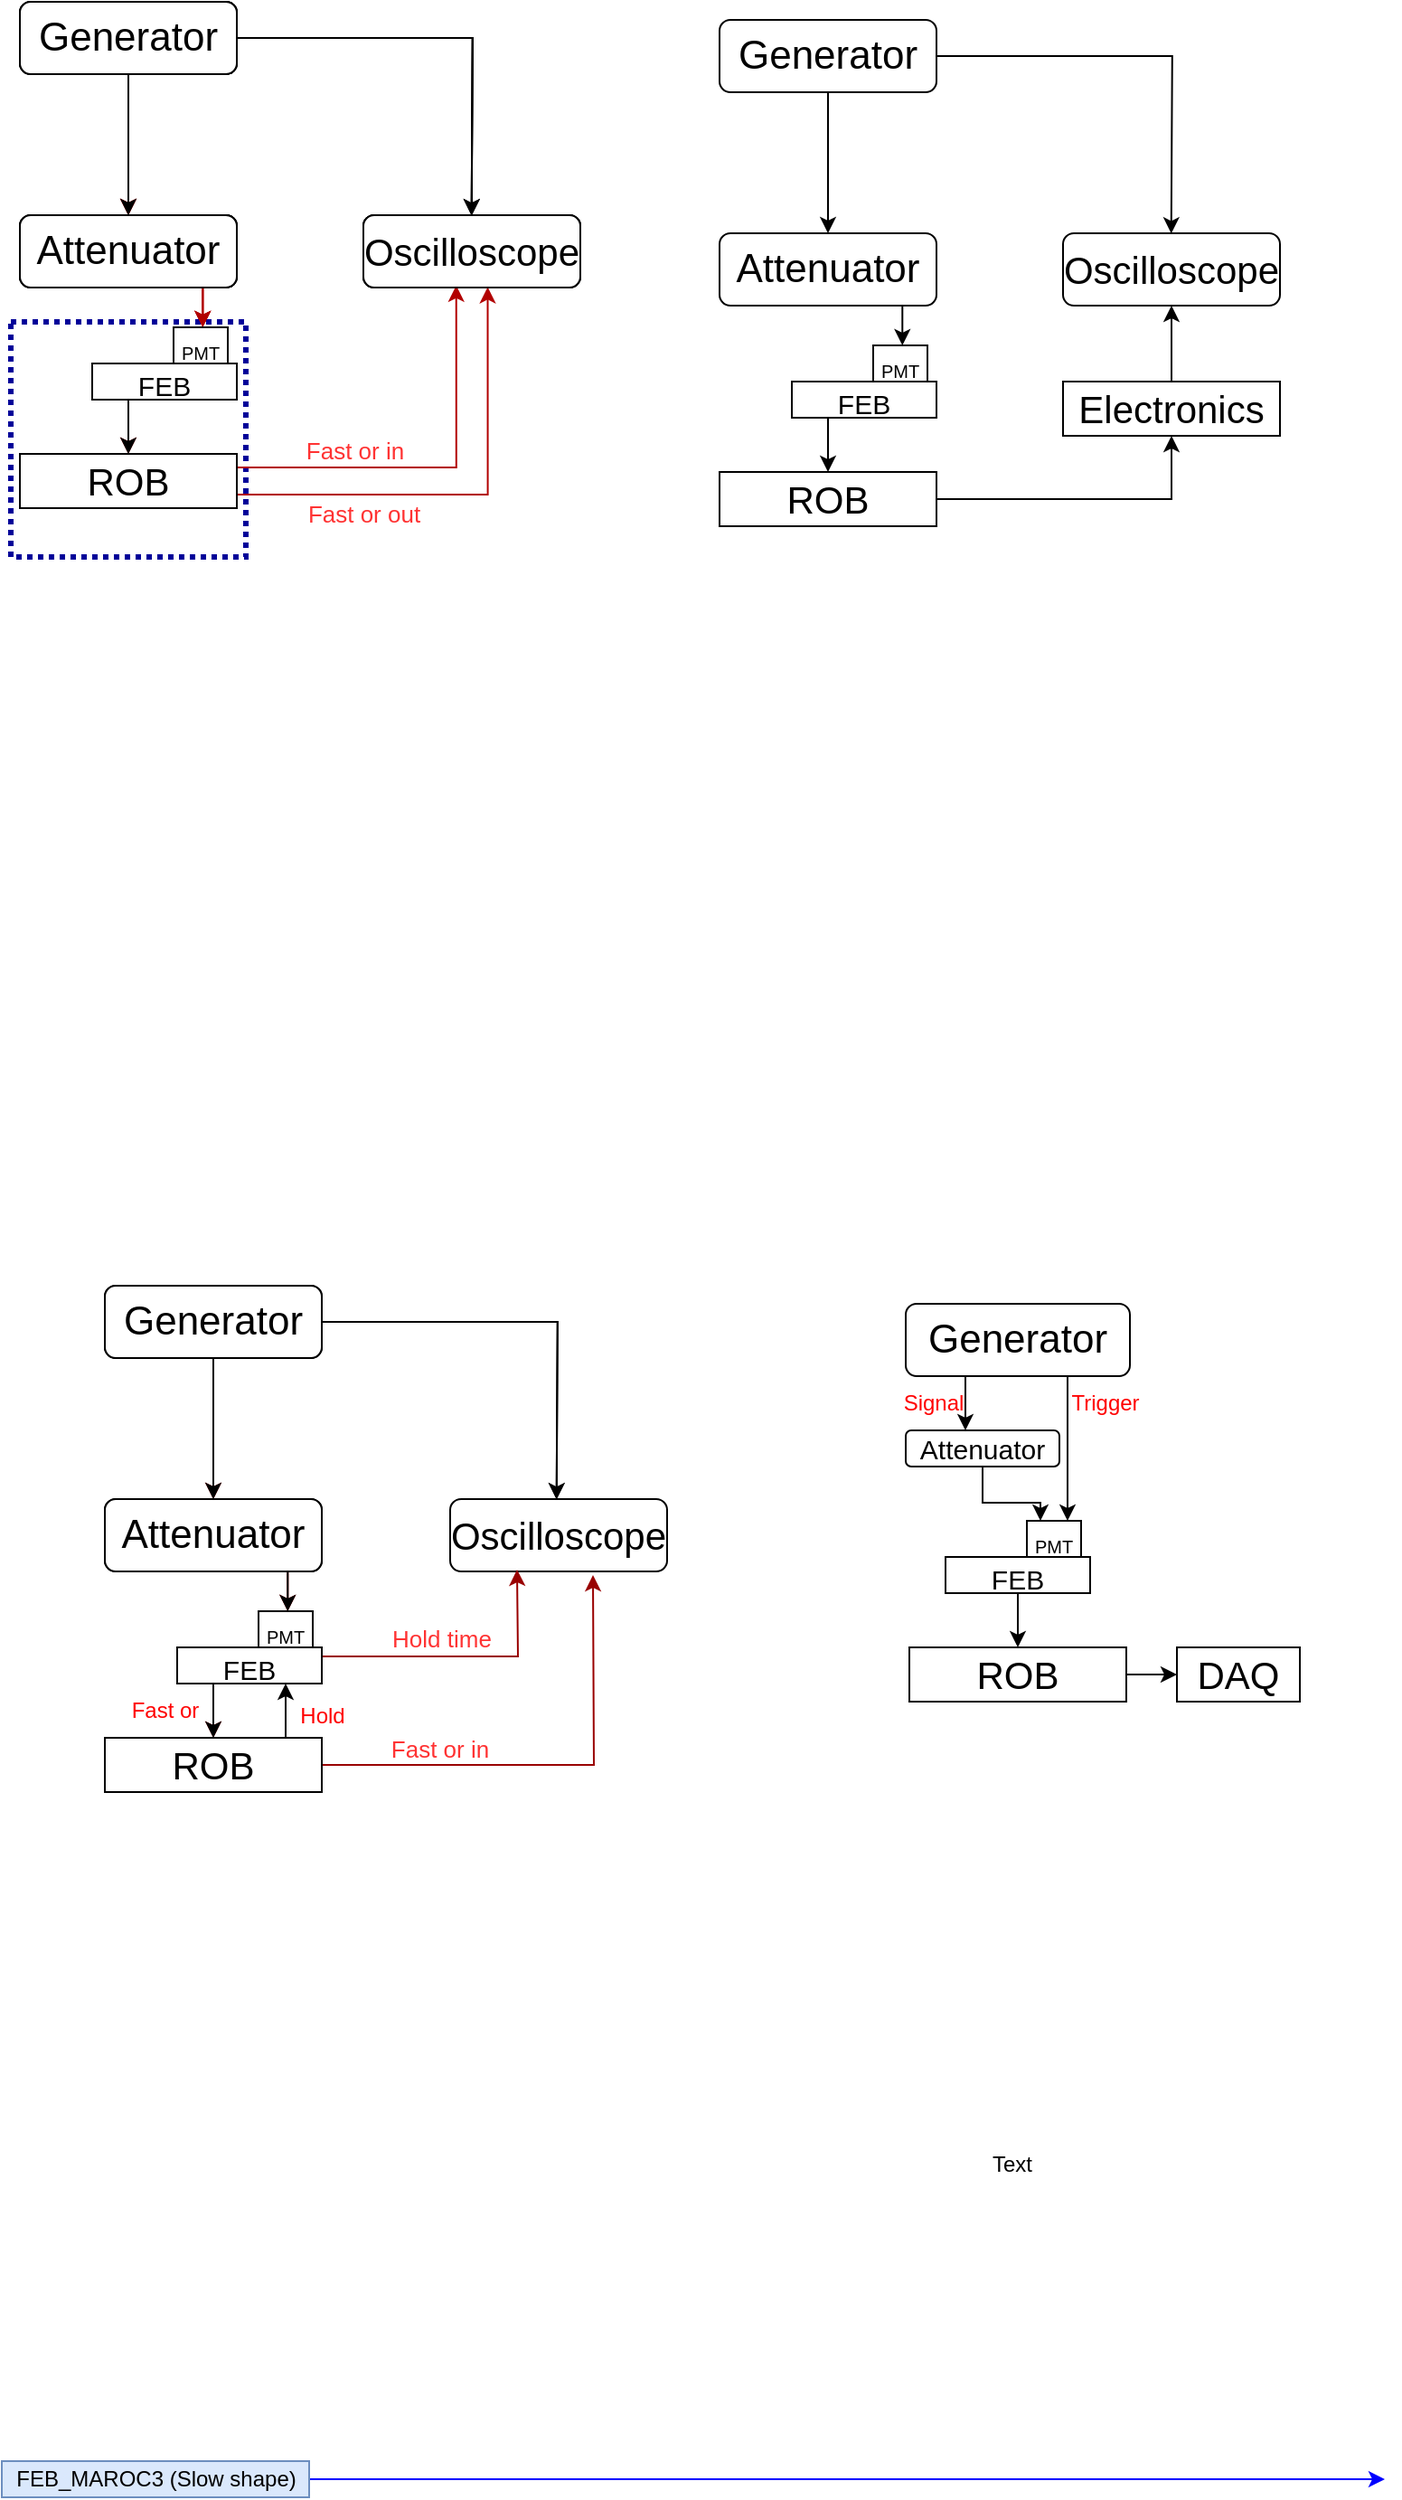 <mxfile version="12.2.4" pages="1"><diagram id="LNhTL9v1J90la7fqeoJF" name="Page-1"><mxGraphModel dx="1306" dy="708" grid="1" gridSize="10" guides="1" tooltips="1" connect="1" arrows="1" fold="1" page="1" pageScale="1" pageWidth="1100" pageHeight="1700" math="0" shadow="0"><root><mxCell id="0"/><mxCell id="1" parent="0"/><mxCell id="5" value="" style="edgeStyle=orthogonalEdgeStyle;rounded=0;orthogonalLoop=1;jettySize=auto;html=1;fontColor=#FF3333;fillColor=#e51400;strokeColor=#B20000;" parent="1" source="3" target="4" edge="1"><mxGeometry relative="1" as="geometry"/></mxCell><mxCell id="10" style="edgeStyle=orthogonalEdgeStyle;rounded=0;orthogonalLoop=1;jettySize=auto;html=1;entryX=0.5;entryY=0;entryDx=0;entryDy=0;fontSize=21;" parent="1" source="3" edge="1"><mxGeometry relative="1" as="geometry"><mxPoint x="329.857" y="158.143" as="targetPoint"/></mxGeometry></mxCell><mxCell id="3" value="&lt;font style=&quot;font-size: 22px&quot;&gt;Generator&lt;/font&gt;" style="rounded=1;whiteSpace=wrap;html=1;" parent="1" vertex="1"><mxGeometry x="80" y="40" width="120" height="40" as="geometry"/></mxCell><mxCell id="25" style="edgeStyle=orthogonalEdgeStyle;rounded=0;orthogonalLoop=1;jettySize=auto;html=1;exitX=0.5;exitY=1;exitDx=0;exitDy=0;fontSize=21;fontColor=#FF3333;fillColor=#e51400;strokeColor=#B20000;" parent="1" edge="1"><mxGeometry relative="1" as="geometry"><mxPoint x="181.143" y="220" as="targetPoint"/><mxPoint x="181.143" y="159.857" as="sourcePoint"/></mxGeometry></mxCell><mxCell id="4" value="&lt;font style=&quot;font-size: 22px&quot;&gt;Attenuator&lt;/font&gt;" style="rounded=1;whiteSpace=wrap;html=1;" parent="1" vertex="1"><mxGeometry x="80" y="158" width="120" height="40" as="geometry"/></mxCell><mxCell id="13" value="&lt;div style=&quot;text-align: justify&quot;&gt;&lt;span style=&quot;font-size: 10px&quot;&gt;&lt;font color=&quot;#000000&quot;&gt;PMT&lt;/font&gt;&lt;/span&gt;&lt;/div&gt;" style="rounded=0;whiteSpace=wrap;html=1;fontSize=21;fontColor=#FF3333;align=center;" parent="1" vertex="1"><mxGeometry x="165" y="220" width="30" height="20" as="geometry"/></mxCell><mxCell id="27" style="edgeStyle=orthogonalEdgeStyle;rounded=0;orthogonalLoop=1;jettySize=auto;html=1;exitX=0.25;exitY=1;exitDx=0;exitDy=0;entryX=0.5;entryY=0;entryDx=0;entryDy=0;fontSize=21;fontColor=#FF3333;fillColor=#e51400;strokeColor=#B20000;" parent="1" source="19" target="26" edge="1"><mxGeometry relative="1" as="geometry"/></mxCell><mxCell id="19" value="&lt;font color=&quot;#000000&quot; style=&quot;font-size: 15px ; line-height: 0%&quot;&gt;FEB&lt;/font&gt;" style="rounded=0;whiteSpace=wrap;html=1;fontSize=21;fontColor=#FF3333;" parent="1" vertex="1"><mxGeometry x="120" y="240" width="80" height="20" as="geometry"/></mxCell><mxCell id="26" value="&lt;font color=&quot;#000000&quot;&gt;ROB&lt;/font&gt;" style="rounded=0;whiteSpace=wrap;html=1;fontSize=21;fontColor=#FF3333;" parent="1" vertex="1"><mxGeometry x="80" y="290" width="120" height="30" as="geometry"/></mxCell><mxCell id="29" value="&lt;font color=&quot;#000000&quot;&gt;Oscilloscope&lt;/font&gt;" style="rounded=1;whiteSpace=wrap;html=1;fontSize=21;fontColor=#FF3333;" parent="1" vertex="1"><mxGeometry x="270" y="158" width="120" height="40" as="geometry"/></mxCell><mxCell id="198" value="" style="edgeStyle=orthogonalEdgeStyle;rounded=0;orthogonalLoop=1;jettySize=auto;html=1;fontColor=#FF3333;fillColor=#e51400;strokeColor=#B20000;" parent="1" source="200" target="202" edge="1"><mxGeometry relative="1" as="geometry"/></mxCell><mxCell id="199" style="edgeStyle=orthogonalEdgeStyle;rounded=0;orthogonalLoop=1;jettySize=auto;html=1;entryX=0.5;entryY=0;entryDx=0;entryDy=0;fontSize=21;" parent="1" source="200" edge="1"><mxGeometry relative="1" as="geometry"><mxPoint x="376.857" y="868.143" as="targetPoint"/></mxGeometry></mxCell><mxCell id="200" value="&lt;font style=&quot;font-size: 22px&quot;&gt;Generator&lt;/font&gt;" style="rounded=1;whiteSpace=wrap;html=1;" parent="1" vertex="1"><mxGeometry x="127" y="750" width="120" height="40" as="geometry"/></mxCell><mxCell id="201" style="edgeStyle=orthogonalEdgeStyle;rounded=0;orthogonalLoop=1;jettySize=auto;html=1;exitX=0.5;exitY=1;exitDx=0;exitDy=0;fontSize=21;fontColor=#FF3333;fillColor=#e51400;strokeColor=#B20000;" parent="1" edge="1"><mxGeometry relative="1" as="geometry"><mxPoint x="228.143" y="930" as="targetPoint"/><mxPoint x="228.143" y="869.857" as="sourcePoint"/></mxGeometry></mxCell><mxCell id="202" value="&lt;font style=&quot;font-size: 22px&quot;&gt;Attenuator&lt;/font&gt;" style="rounded=1;whiteSpace=wrap;html=1;" parent="1" vertex="1"><mxGeometry x="127" y="868" width="120" height="40" as="geometry"/></mxCell><mxCell id="203" value="&lt;div style=&quot;text-align: justify&quot;&gt;&lt;span style=&quot;font-size: 10px&quot;&gt;&lt;font color=&quot;#000000&quot;&gt;PMT&lt;/font&gt;&lt;/span&gt;&lt;/div&gt;" style="rounded=0;whiteSpace=wrap;html=1;fontSize=21;fontColor=#FF3333;align=center;" parent="1" vertex="1"><mxGeometry x="212" y="930" width="30" height="20" as="geometry"/></mxCell><mxCell id="204" style="edgeStyle=orthogonalEdgeStyle;rounded=0;orthogonalLoop=1;jettySize=auto;html=1;exitX=0.25;exitY=1;exitDx=0;exitDy=0;entryX=0.5;entryY=0;entryDx=0;entryDy=0;fontSize=21;fontColor=#FF3333;fillColor=#e51400;strokeColor=#B20000;" parent="1" source="205" target="206" edge="1"><mxGeometry relative="1" as="geometry"/></mxCell><mxCell id="205" value="&lt;font color=&quot;#000000&quot; style=&quot;font-size: 15px ; line-height: 0%&quot;&gt;FEB&lt;/font&gt;" style="rounded=0;whiteSpace=wrap;html=1;fontSize=21;fontColor=#FF3333;" parent="1" vertex="1"><mxGeometry x="167" y="950" width="80" height="20" as="geometry"/></mxCell><mxCell id="206" value="&lt;font color=&quot;#000000&quot;&gt;ROB&lt;/font&gt;" style="rounded=0;whiteSpace=wrap;html=1;fontSize=21;fontColor=#FF3333;" parent="1" vertex="1"><mxGeometry x="127" y="1000" width="120" height="30" as="geometry"/></mxCell><mxCell id="207" value="&lt;font color=&quot;#000000&quot;&gt;Oscilloscope&lt;/font&gt;" style="rounded=1;whiteSpace=wrap;html=1;fontSize=21;fontColor=#FF3333;" parent="1" vertex="1"><mxGeometry x="318" y="868" width="120" height="40" as="geometry"/></mxCell><mxCell id="210" value="&lt;font style=&quot;font-size: 13px&quot;&gt;Fast or in&lt;/font&gt;" style="text;html=1;resizable=0;autosize=1;align=center;verticalAlign=middle;points=[];fillColor=none;strokeColor=none;rounded=0;fontSize=21;fontColor=#FF3333;" parent="1" vertex="1"><mxGeometry x="277" y="987.5" width="70" height="30" as="geometry"/></mxCell><mxCell id="212" value="" style="edgeStyle=orthogonalEdgeStyle;rounded=0;orthogonalLoop=1;jettySize=auto;html=1;fontColor=#FF3333;fillColor=#e51400;strokeColor=#000000;" parent="1" source="214" target="216" edge="1"><mxGeometry relative="1" as="geometry"/></mxCell><mxCell id="213" style="edgeStyle=orthogonalEdgeStyle;rounded=0;orthogonalLoop=1;jettySize=auto;html=1;entryX=0.5;entryY=0;entryDx=0;entryDy=0;fontSize=21;" parent="1" source="214" edge="1"><mxGeometry relative="1" as="geometry"><mxPoint x="376.857" y="868.143" as="targetPoint"/></mxGeometry></mxCell><mxCell id="214" value="&lt;font style=&quot;font-size: 22px&quot;&gt;Generator&lt;/font&gt;" style="rounded=1;whiteSpace=wrap;html=1;" parent="1" vertex="1"><mxGeometry x="127" y="750" width="120" height="40" as="geometry"/></mxCell><mxCell id="215" style="edgeStyle=orthogonalEdgeStyle;rounded=0;orthogonalLoop=1;jettySize=auto;html=1;exitX=0.5;exitY=1;exitDx=0;exitDy=0;fontSize=21;fontColor=#FF3333;fillColor=#e51400;strokeColor=#000000;" parent="1" edge="1"><mxGeometry relative="1" as="geometry"><mxPoint x="228.143" y="930" as="targetPoint"/><mxPoint x="228.143" y="869.857" as="sourcePoint"/></mxGeometry></mxCell><mxCell id="216" value="&lt;font style=&quot;font-size: 22px&quot;&gt;Attenuator&lt;/font&gt;" style="rounded=1;whiteSpace=wrap;html=1;" parent="1" vertex="1"><mxGeometry x="127" y="868" width="120" height="40" as="geometry"/></mxCell><mxCell id="217" value="&lt;div style=&quot;text-align: justify&quot;&gt;&lt;span style=&quot;font-size: 10px&quot;&gt;&lt;font color=&quot;#000000&quot;&gt;PMT&lt;/font&gt;&lt;/span&gt;&lt;/div&gt;" style="rounded=0;whiteSpace=wrap;html=1;fontSize=21;fontColor=#FF3333;align=center;" parent="1" vertex="1"><mxGeometry x="212" y="930" width="30" height="20" as="geometry"/></mxCell><mxCell id="218" style="edgeStyle=orthogonalEdgeStyle;rounded=0;orthogonalLoop=1;jettySize=auto;html=1;exitX=0.25;exitY=1;exitDx=0;exitDy=0;entryX=0.5;entryY=0;entryDx=0;entryDy=0;fontSize=21;fontColor=#FF3333;fillColor=#e51400;strokeColor=#000000;" parent="1" source="219" target="220" edge="1"><mxGeometry relative="1" as="geometry"/></mxCell><mxCell id="222" style="edgeStyle=orthogonalEdgeStyle;rounded=0;orthogonalLoop=1;jettySize=auto;html=1;exitX=1;exitY=0.25;exitDx=0;exitDy=0;entryX=0.317;entryY=0.986;entryDx=0;entryDy=0;entryPerimeter=0;strokeColor=#990000;fontSize=21;fontColor=#FF3333;" parent="1" source="219" edge="1"><mxGeometry relative="1" as="geometry"><mxPoint x="355" y="907" as="targetPoint"/></mxGeometry></mxCell><mxCell id="219" value="&lt;font color=&quot;#000000&quot; style=&quot;font-size: 15px ; line-height: 0%&quot;&gt;FEB&lt;/font&gt;" style="rounded=0;whiteSpace=wrap;html=1;fontSize=21;fontColor=#FF3333;" parent="1" vertex="1"><mxGeometry x="167" y="950" width="80" height="20" as="geometry"/></mxCell><mxCell id="224" style="edgeStyle=orthogonalEdgeStyle;rounded=0;orthogonalLoop=1;jettySize=auto;html=1;exitX=1;exitY=0.5;exitDx=0;exitDy=0;strokeColor=#990000;fontSize=21;fontColor=#FF3333;" parent="1" source="220" edge="1"><mxGeometry relative="1" as="geometry"><mxPoint x="397" y="910" as="targetPoint"/></mxGeometry></mxCell><mxCell id="282" style="edgeStyle=orthogonalEdgeStyle;rounded=0;orthogonalLoop=1;jettySize=auto;html=1;exitX=0.75;exitY=0;exitDx=0;exitDy=0;entryX=0.75;entryY=1;entryDx=0;entryDy=0;" edge="1" parent="1" source="220" target="219"><mxGeometry relative="1" as="geometry"/></mxCell><mxCell id="220" value="&lt;font color=&quot;#000000&quot;&gt;ROB&lt;/font&gt;" style="rounded=0;whiteSpace=wrap;html=1;fontSize=21;fontColor=#FF3333;" parent="1" vertex="1"><mxGeometry x="127" y="1000" width="120" height="30" as="geometry"/></mxCell><mxCell id="223" value="&lt;font style=&quot;font-size: 13px&quot;&gt;Hold time&lt;/font&gt;" style="text;html=1;resizable=0;autosize=1;align=center;verticalAlign=middle;points=[];fillColor=none;strokeColor=none;rounded=0;fontSize=21;fontColor=#FF3333;" parent="1" vertex="1"><mxGeometry x="278" y="927" width="70" height="30" as="geometry"/></mxCell><mxCell id="230" value="&lt;div style=&quot;text-align: justify&quot;&gt;&lt;span style=&quot;font-size: 10px&quot;&gt;&lt;font color=&quot;#000000&quot;&gt;PMT&lt;/font&gt;&lt;/span&gt;&lt;/div&gt;" style="rounded=0;whiteSpace=wrap;html=1;fontSize=21;fontColor=#FF3333;align=center;" parent="1" vertex="1"><mxGeometry x="637" y="880" width="30" height="20" as="geometry"/></mxCell><mxCell id="232" value="&lt;font color=&quot;#000000&quot; style=&quot;font-size: 15px ; line-height: 0%&quot;&gt;FEB&lt;/font&gt;" style="rounded=0;whiteSpace=wrap;html=1;fontSize=21;fontColor=#FF3333;" parent="1" vertex="1"><mxGeometry x="592" y="900" width="80" height="20" as="geometry"/></mxCell><mxCell id="236" value="" style="edgeStyle=orthogonalEdgeStyle;rounded=0;orthogonalLoop=1;jettySize=auto;html=1;fontColor=#FF3333;fillColor=#e51400;strokeColor=#000000;" parent="1" source="238" target="240" edge="1"><mxGeometry relative="1" as="geometry"><Array as="points"><mxPoint x="603" y="820"/><mxPoint x="603" y="820"/></Array></mxGeometry></mxCell><mxCell id="253" style="edgeStyle=orthogonalEdgeStyle;rounded=0;orthogonalLoop=1;jettySize=auto;html=1;exitX=0.75;exitY=1;exitDx=0;exitDy=0;entryX=0.75;entryY=0;entryDx=0;entryDy=0;strokeColor=#000000;" parent="1" source="238" target="241" edge="1"><mxGeometry relative="1" as="geometry"><Array as="points"><mxPoint x="663" y="800"/></Array></mxGeometry></mxCell><mxCell id="238" value="&lt;font style=&quot;font-size: 22px&quot;&gt;Generator&lt;/font&gt;" style="rounded=1;whiteSpace=wrap;html=1;" parent="1" vertex="1"><mxGeometry x="570" y="760" width="124" height="40" as="geometry"/></mxCell><mxCell id="254" style="edgeStyle=orthogonalEdgeStyle;rounded=0;orthogonalLoop=1;jettySize=auto;html=1;entryX=0.25;entryY=0;entryDx=0;entryDy=0;strokeColor=#000000;" parent="1" source="240" target="241" edge="1"><mxGeometry relative="1" as="geometry"/></mxCell><mxCell id="240" value="&lt;font style=&quot;font-size: 15px&quot;&gt;Attenuator&lt;/font&gt;" style="rounded=1;whiteSpace=wrap;html=1;" parent="1" vertex="1"><mxGeometry x="570" y="830" width="85" height="20" as="geometry"/></mxCell><mxCell id="241" value="&lt;div style=&quot;text-align: justify&quot;&gt;&lt;span style=&quot;font-size: 10px&quot;&gt;&lt;font color=&quot;#000000&quot;&gt;PMT&lt;/font&gt;&lt;/span&gt;&lt;/div&gt;" style="rounded=0;whiteSpace=wrap;html=1;fontSize=21;fontColor=#FF3333;align=center;" parent="1" vertex="1"><mxGeometry x="637" y="880" width="30" height="20" as="geometry"/></mxCell><mxCell id="242" style="edgeStyle=orthogonalEdgeStyle;rounded=0;orthogonalLoop=1;jettySize=auto;html=1;exitX=0.25;exitY=1;exitDx=0;exitDy=0;entryX=0.5;entryY=0;entryDx=0;entryDy=0;fontSize=21;fontColor=#FF3333;fillColor=#e51400;strokeColor=#000000;" parent="1" source="244" target="246" edge="1"><mxGeometry relative="1" as="geometry"/></mxCell><mxCell id="244" value="&lt;font color=&quot;#000000&quot; style=&quot;font-size: 15px ; line-height: 0%&quot;&gt;FEB&lt;/font&gt;" style="rounded=0;whiteSpace=wrap;html=1;fontSize=21;fontColor=#FF3333;" parent="1" vertex="1"><mxGeometry x="592" y="900" width="80" height="20" as="geometry"/></mxCell><mxCell id="259" value="" style="edgeStyle=orthogonalEdgeStyle;rounded=0;orthogonalLoop=1;jettySize=auto;html=1;strokeColor=#000000;" parent="1" source="246" target="258" edge="1"><mxGeometry relative="1" as="geometry"/></mxCell><mxCell id="246" value="&lt;font color=&quot;#000000&quot;&gt;ROB&lt;/font&gt;" style="rounded=0;whiteSpace=wrap;html=1;fontSize=21;fontColor=#FF3333;" parent="1" vertex="1"><mxGeometry x="572" y="950" width="120" height="30" as="geometry"/></mxCell><mxCell id="258" value="&lt;font color=&quot;#000000&quot;&gt;DAQ&lt;/font&gt;" style="rounded=0;whiteSpace=wrap;html=1;fontSize=21;fontColor=#FF3333;" parent="1" vertex="1"><mxGeometry x="720" y="950" width="68" height="30" as="geometry"/></mxCell><mxCell id="260" value="&lt;font color=&quot;#ff0000&quot;&gt;Trigger&lt;/font&gt;" style="text;html=1;resizable=0;autosize=1;align=center;verticalAlign=middle;points=[];fillColor=none;strokeColor=none;rounded=0;" parent="1" vertex="1"><mxGeometry x="655" y="805" width="50" height="20" as="geometry"/></mxCell><mxCell id="261" value="&lt;font color=&quot;#ff0000&quot;&gt;Signal&lt;/font&gt;" style="text;html=1;resizable=0;autosize=1;align=center;verticalAlign=middle;points=[];rounded=0;" parent="1" vertex="1"><mxGeometry x="560" y="805" width="50" height="20" as="geometry"/></mxCell><mxCell id="279" style="edgeStyle=orthogonalEdgeStyle;rounded=0;orthogonalLoop=1;jettySize=auto;html=1;strokeColor=#0000FF;" parent="1" source="272" edge="1"><mxGeometry relative="1" as="geometry"><mxPoint x="835" y="1410" as="targetPoint"/><Array as="points"><mxPoint x="335" y="1410"/><mxPoint x="335" y="1410"/></Array></mxGeometry></mxCell><mxCell id="272" value="FEB_MAROC3 (Slow shape)" style="text;html=1;resizable=0;autosize=1;align=center;verticalAlign=middle;points=[];fillColor=#dae8fc;strokeColor=#6c8ebf;rounded=0;" parent="1" vertex="1"><mxGeometry x="70" y="1400" width="170" height="20" as="geometry"/></mxCell><mxCell id="280" value="" style="whiteSpace=wrap;html=1;aspect=fixed;strokeColor=#000099;dashed=1;dashPattern=1 1;strokeWidth=3;" vertex="1" parent="1"><mxGeometry x="75" y="217" width="130" height="130" as="geometry"/></mxCell><mxCell id="283" value="&lt;font color=&quot;#ff0000&quot;&gt;Fast or&lt;/font&gt;" style="text;html=1;resizable=0;autosize=1;align=center;verticalAlign=middle;points=[];fillColor=none;strokeColor=none;rounded=0;dashed=1;dashPattern=1 1;" vertex="1" parent="1"><mxGeometry x="135" y="975" width="50" height="20" as="geometry"/></mxCell><mxCell id="284" value="&lt;font color=&quot;#ff0000&quot;&gt;Hold&lt;/font&gt;" style="text;html=1;resizable=0;autosize=1;align=center;verticalAlign=middle;points=[];fillColor=none;strokeColor=none;rounded=0;dashed=1;dashPattern=1 1;" vertex="1" parent="1"><mxGeometry x="227" y="977.5" width="40" height="20" as="geometry"/></mxCell><mxCell id="285" value="Text" style="text;html=1;resizable=0;points=[];autosize=1;align=left;verticalAlign=top;spacingTop=-4;" vertex="1" parent="1"><mxGeometry x="616" y="1226" width="40" height="20" as="geometry"/></mxCell><mxCell id="30" value="Untitled Layer" parent="0"/><mxCell id="31" value="" style="edgeStyle=orthogonalEdgeStyle;rounded=0;orthogonalLoop=1;jettySize=auto;html=1;fontColor=#FF3333;fillColor=#e51400;strokeColor=#B20000;" parent="30" source="33" target="35" edge="1"><mxGeometry relative="1" as="geometry"/></mxCell><mxCell id="32" style="edgeStyle=orthogonalEdgeStyle;rounded=0;orthogonalLoop=1;jettySize=auto;html=1;entryX=0.5;entryY=0;entryDx=0;entryDy=0;fontSize=21;" parent="30" source="33" edge="1"><mxGeometry relative="1" as="geometry"><mxPoint x="329.857" y="158.143" as="targetPoint"/></mxGeometry></mxCell><mxCell id="33" value="&lt;font style=&quot;font-size: 22px&quot;&gt;Generator&lt;/font&gt;" style="rounded=1;whiteSpace=wrap;html=1;" parent="30" vertex="1"><mxGeometry x="80" y="40" width="120" height="40" as="geometry"/></mxCell><mxCell id="34" style="edgeStyle=orthogonalEdgeStyle;rounded=0;orthogonalLoop=1;jettySize=auto;html=1;exitX=0.5;exitY=1;exitDx=0;exitDy=0;fontSize=21;fontColor=#FF3333;fillColor=#e51400;strokeColor=#B20000;" parent="30" edge="1"><mxGeometry relative="1" as="geometry"><mxPoint x="181.143" y="220" as="targetPoint"/><mxPoint x="181.143" y="159.857" as="sourcePoint"/></mxGeometry></mxCell><mxCell id="35" value="&lt;font style=&quot;font-size: 22px&quot;&gt;Attenuator&lt;/font&gt;" style="rounded=1;whiteSpace=wrap;html=1;" parent="30" vertex="1"><mxGeometry x="80" y="158" width="120" height="40" as="geometry"/></mxCell><mxCell id="36" value="&lt;div style=&quot;text-align: justify&quot;&gt;&lt;span style=&quot;font-size: 10px&quot;&gt;&lt;font color=&quot;#000000&quot;&gt;PMT&lt;/font&gt;&lt;/span&gt;&lt;/div&gt;" style="rounded=0;whiteSpace=wrap;html=1;fontSize=21;fontColor=#FF3333;align=center;" parent="30" vertex="1"><mxGeometry x="165" y="220" width="30" height="20" as="geometry"/></mxCell><mxCell id="37" style="edgeStyle=orthogonalEdgeStyle;rounded=0;orthogonalLoop=1;jettySize=auto;html=1;exitX=0.25;exitY=1;exitDx=0;exitDy=0;entryX=0.5;entryY=0;entryDx=0;entryDy=0;fontSize=21;fontColor=#FF3333;fillColor=#e51400;strokeColor=#B20000;" parent="30" source="38" target="40" edge="1"><mxGeometry relative="1" as="geometry"/></mxCell><mxCell id="38" value="&lt;font color=&quot;#000000&quot; style=&quot;font-size: 15px ; line-height: 0%&quot;&gt;FEB&lt;/font&gt;" style="rounded=0;whiteSpace=wrap;html=1;fontSize=21;fontColor=#FF3333;" parent="30" vertex="1"><mxGeometry x="120" y="240" width="80" height="20" as="geometry"/></mxCell><mxCell id="40" value="&lt;font color=&quot;#000000&quot;&gt;ROB&lt;/font&gt;" style="rounded=0;whiteSpace=wrap;html=1;fontSize=21;fontColor=#FF3333;" parent="30" vertex="1"><mxGeometry x="80" y="290" width="120" height="30" as="geometry"/></mxCell><mxCell id="41" value="&lt;font color=&quot;#000000&quot;&gt;Oscilloscope&lt;/font&gt;" style="rounded=1;whiteSpace=wrap;html=1;fontSize=21;fontColor=#FF3333;" parent="30" vertex="1"><mxGeometry x="270" y="158" width="120" height="40" as="geometry"/></mxCell><mxCell id="54" value="" style="edgeStyle=orthogonalEdgeStyle;rounded=0;orthogonalLoop=1;jettySize=auto;html=1;fontColor=#FF3333;fillColor=#e51400;strokeColor=#000000;" parent="30" source="56" target="58" edge="1"><mxGeometry relative="1" as="geometry"/></mxCell><mxCell id="55" style="edgeStyle=orthogonalEdgeStyle;rounded=0;orthogonalLoop=1;jettySize=auto;html=1;entryX=0.5;entryY=0;entryDx=0;entryDy=0;fontSize=21;" parent="30" source="56" edge="1"><mxGeometry relative="1" as="geometry"><mxPoint x="716.857" y="168.143" as="targetPoint"/></mxGeometry></mxCell><mxCell id="56" value="&lt;font style=&quot;font-size: 22px&quot;&gt;Generator&lt;/font&gt;" style="rounded=1;whiteSpace=wrap;html=1;" parent="30" vertex="1"><mxGeometry x="467" y="50" width="120" height="40" as="geometry"/></mxCell><mxCell id="57" style="edgeStyle=orthogonalEdgeStyle;rounded=0;orthogonalLoop=1;jettySize=auto;html=1;exitX=0.5;exitY=1;exitDx=0;exitDy=0;fontSize=21;fontColor=#FF3333;fillColor=#e51400;strokeColor=#000000;" parent="30" edge="1"><mxGeometry relative="1" as="geometry"><mxPoint x="568.143" y="230" as="targetPoint"/><mxPoint x="568.143" y="169.857" as="sourcePoint"/></mxGeometry></mxCell><mxCell id="58" value="&lt;font style=&quot;font-size: 22px&quot;&gt;Attenuator&lt;/font&gt;" style="rounded=1;whiteSpace=wrap;html=1;" parent="30" vertex="1"><mxGeometry x="467" y="168" width="120" height="40" as="geometry"/></mxCell><mxCell id="59" value="&lt;div style=&quot;text-align: justify&quot;&gt;&lt;span style=&quot;font-size: 10px&quot;&gt;&lt;font color=&quot;#000000&quot;&gt;PMT&lt;/font&gt;&lt;/span&gt;&lt;/div&gt;" style="rounded=0;whiteSpace=wrap;html=1;fontSize=21;fontColor=#FF3333;align=center;" parent="30" vertex="1"><mxGeometry x="552" y="230" width="30" height="20" as="geometry"/></mxCell><mxCell id="60" style="edgeStyle=orthogonalEdgeStyle;rounded=0;orthogonalLoop=1;jettySize=auto;html=1;exitX=0.25;exitY=1;exitDx=0;exitDy=0;entryX=0.5;entryY=0;entryDx=0;entryDy=0;fontSize=21;fontColor=#FF3333;fillColor=#e51400;strokeColor=#000000;" parent="30" source="61" target="63" edge="1"><mxGeometry relative="1" as="geometry"/></mxCell><mxCell id="61" value="&lt;font color=&quot;#000000&quot; style=&quot;font-size: 15px ; line-height: 0%&quot;&gt;FEB&lt;/font&gt;" style="rounded=0;whiteSpace=wrap;html=1;fontSize=21;fontColor=#FF3333;" parent="30" vertex="1"><mxGeometry x="507" y="250" width="80" height="20" as="geometry"/></mxCell><mxCell id="68" style="edgeStyle=orthogonalEdgeStyle;rounded=0;orthogonalLoop=1;jettySize=auto;html=1;exitX=1;exitY=0.5;exitDx=0;exitDy=0;entryX=0.5;entryY=1;entryDx=0;entryDy=0;strokeColor=#000000;fontSize=21;fontColor=#FF3333;" parent="30" source="63" target="65" edge="1"><mxGeometry relative="1" as="geometry"><Array as="points"><mxPoint x="717" y="315"/></Array></mxGeometry></mxCell><mxCell id="63" value="&lt;font color=&quot;#000000&quot;&gt;ROB&lt;/font&gt;" style="rounded=0;whiteSpace=wrap;html=1;fontSize=21;fontColor=#FF3333;" parent="30" vertex="1"><mxGeometry x="467" y="300" width="120" height="30" as="geometry"/></mxCell><mxCell id="64" value="&lt;font color=&quot;#000000&quot;&gt;Oscilloscope&lt;/font&gt;" style="rounded=1;whiteSpace=wrap;html=1;fontSize=21;fontColor=#FF3333;" parent="30" vertex="1"><mxGeometry x="657" y="168" width="120" height="40" as="geometry"/></mxCell><mxCell id="71" style="edgeStyle=orthogonalEdgeStyle;rounded=0;orthogonalLoop=1;jettySize=auto;html=1;exitX=0.5;exitY=0;exitDx=0;exitDy=0;entryX=0.5;entryY=1;entryDx=0;entryDy=0;strokeColor=#000000;fontSize=21;fontColor=#FF3333;" parent="30" source="65" target="64" edge="1"><mxGeometry relative="1" as="geometry"/></mxCell><mxCell id="65" value="&lt;font color=&quot;#000000&quot;&gt;Electronics&lt;/font&gt;" style="rounded=0;whiteSpace=wrap;html=1;fontSize=21;fontColor=#FF3333;" parent="30" vertex="1"><mxGeometry x="657" y="250" width="120" height="30" as="geometry"/></mxCell><mxCell id="72" style="edgeStyle=orthogonalEdgeStyle;rounded=0;orthogonalLoop=1;jettySize=auto;html=1;exitX=1;exitY=0.25;exitDx=0;exitDy=0;entryX=0.428;entryY=0.972;entryDx=0;entryDy=0;entryPerimeter=0;strokeColor=#B20000;fontSize=21;fontColor=#FF3333;fillColor=#e51400;" parent="30" source="52" target="53" edge="1"><mxGeometry relative="1" as="geometry"/></mxCell><mxCell id="73" style="edgeStyle=orthogonalEdgeStyle;rounded=0;orthogonalLoop=1;jettySize=auto;html=1;exitX=1;exitY=0.75;exitDx=0;exitDy=0;entryX=0.573;entryY=0.993;entryDx=0;entryDy=0;entryPerimeter=0;strokeColor=#B20000;fontSize=21;fontColor=#FF3333;fillColor=#e51400;" parent="30" source="52" target="53" edge="1"><mxGeometry relative="1" as="geometry"/></mxCell><mxCell id="75" value="&lt;font style=&quot;font-size: 13px&quot;&gt;Fast or in&lt;/font&gt;" style="text;html=1;resizable=0;autosize=1;align=center;verticalAlign=middle;points=[];fillColor=none;strokeColor=none;rounded=0;fontSize=21;fontColor=#FF3333;" parent="30" vertex="1"><mxGeometry x="230" y="269.5" width="70" height="30" as="geometry"/></mxCell><mxCell id="76" value="&lt;font style=&quot;font-size: 13px&quot;&gt;Fast or out&lt;/font&gt;" style="text;html=1;resizable=0;autosize=1;align=center;verticalAlign=middle;points=[];fillColor=none;strokeColor=none;rounded=0;fontSize=21;fontColor=#FF3333;" parent="30" vertex="1"><mxGeometry x="230" y="305" width="80" height="30" as="geometry"/></mxCell><mxCell id="42" value="Untitled Layer" parent="0"/><mxCell id="43" value="" style="edgeStyle=orthogonalEdgeStyle;rounded=0;orthogonalLoop=1;jettySize=auto;html=1;fontColor=#FF3333;fillColor=#e51400;strokeColor=#000000;" parent="42" source="45" target="47" edge="1"><mxGeometry relative="1" as="geometry"/></mxCell><mxCell id="44" style="edgeStyle=orthogonalEdgeStyle;rounded=0;orthogonalLoop=1;jettySize=auto;html=1;entryX=0.5;entryY=0;entryDx=0;entryDy=0;fontSize=21;" parent="42" source="45" edge="1"><mxGeometry relative="1" as="geometry"><mxPoint x="329.857" y="158.143" as="targetPoint"/></mxGeometry></mxCell><mxCell id="45" value="&lt;font style=&quot;font-size: 22px&quot;&gt;Generator&lt;/font&gt;" style="rounded=1;whiteSpace=wrap;html=1;" parent="42" vertex="1"><mxGeometry x="80" y="40" width="120" height="40" as="geometry"/></mxCell><mxCell id="46" style="edgeStyle=orthogonalEdgeStyle;rounded=0;orthogonalLoop=1;jettySize=auto;html=1;exitX=0.5;exitY=1;exitDx=0;exitDy=0;fontSize=21;fontColor=#FF3333;fillColor=#e51400;strokeColor=#B20000;" parent="42" edge="1"><mxGeometry relative="1" as="geometry"><mxPoint x="181.143" y="220" as="targetPoint"/><mxPoint x="181.143" y="159.857" as="sourcePoint"/></mxGeometry></mxCell><mxCell id="47" value="&lt;font style=&quot;font-size: 22px&quot;&gt;Attenuator&lt;/font&gt;" style="rounded=1;whiteSpace=wrap;html=1;" parent="42" vertex="1"><mxGeometry x="80" y="158" width="120" height="40" as="geometry"/></mxCell><mxCell id="48" value="&lt;div style=&quot;text-align: justify&quot;&gt;&lt;span style=&quot;font-size: 10px&quot;&gt;&lt;font color=&quot;#000000&quot;&gt;PMT&lt;/font&gt;&lt;/span&gt;&lt;/div&gt;" style="rounded=0;whiteSpace=wrap;html=1;fontSize=21;fontColor=#FF3333;align=center;" parent="42" vertex="1"><mxGeometry x="165" y="220" width="30" height="20" as="geometry"/></mxCell><mxCell id="49" style="edgeStyle=orthogonalEdgeStyle;rounded=0;orthogonalLoop=1;jettySize=auto;html=1;exitX=0.25;exitY=1;exitDx=0;exitDy=0;entryX=0.5;entryY=0;entryDx=0;entryDy=0;fontSize=21;fontColor=#FF3333;fillColor=#e51400;strokeColor=#000000;" parent="42" source="50" target="52" edge="1"><mxGeometry relative="1" as="geometry"/></mxCell><mxCell id="50" value="&lt;font color=&quot;#000000&quot; style=&quot;font-size: 15px ; line-height: 0%&quot;&gt;FEB&lt;/font&gt;" style="rounded=0;whiteSpace=wrap;html=1;fontSize=21;fontColor=#FF3333;" parent="42" vertex="1"><mxGeometry x="120" y="240" width="80" height="20" as="geometry"/></mxCell><mxCell id="52" value="&lt;font color=&quot;#000000&quot;&gt;ROB&lt;/font&gt;" style="rounded=0;whiteSpace=wrap;html=1;fontSize=21;fontColor=#FF3333;" parent="42" vertex="1"><mxGeometry x="80" y="290" width="120" height="30" as="geometry"/></mxCell><mxCell id="53" value="&lt;font color=&quot;#000000&quot;&gt;Oscilloscope&lt;/font&gt;" style="rounded=1;whiteSpace=wrap;html=1;fontSize=21;fontColor=#FF3333;" parent="42" vertex="1"><mxGeometry x="270" y="158" width="120" height="40" as="geometry"/></mxCell></root></mxGraphModel></diagram></mxfile>
